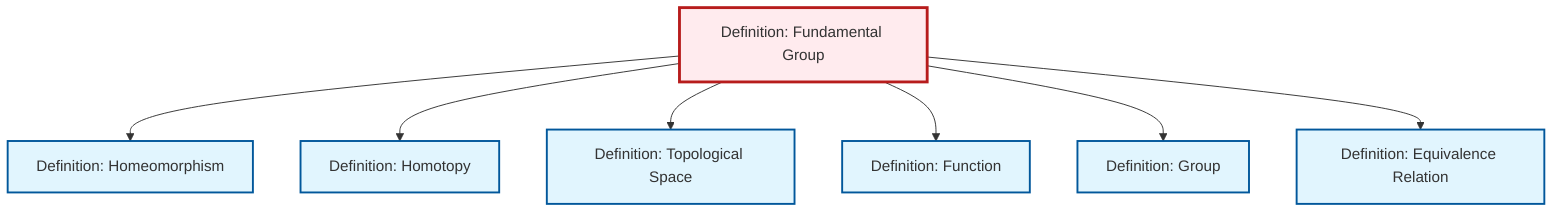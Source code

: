 graph TD
    classDef definition fill:#e1f5fe,stroke:#01579b,stroke-width:2px
    classDef theorem fill:#f3e5f5,stroke:#4a148c,stroke-width:2px
    classDef axiom fill:#fff3e0,stroke:#e65100,stroke-width:2px
    classDef example fill:#e8f5e9,stroke:#1b5e20,stroke-width:2px
    classDef current fill:#ffebee,stroke:#b71c1c,stroke-width:3px
    def-equivalence-relation["Definition: Equivalence Relation"]:::definition
    def-topological-space["Definition: Topological Space"]:::definition
    def-fundamental-group["Definition: Fundamental Group"]:::definition
    def-homeomorphism["Definition: Homeomorphism"]:::definition
    def-group["Definition: Group"]:::definition
    def-function["Definition: Function"]:::definition
    def-homotopy["Definition: Homotopy"]:::definition
    def-fundamental-group --> def-homeomorphism
    def-fundamental-group --> def-homotopy
    def-fundamental-group --> def-topological-space
    def-fundamental-group --> def-function
    def-fundamental-group --> def-group
    def-fundamental-group --> def-equivalence-relation
    class def-fundamental-group current